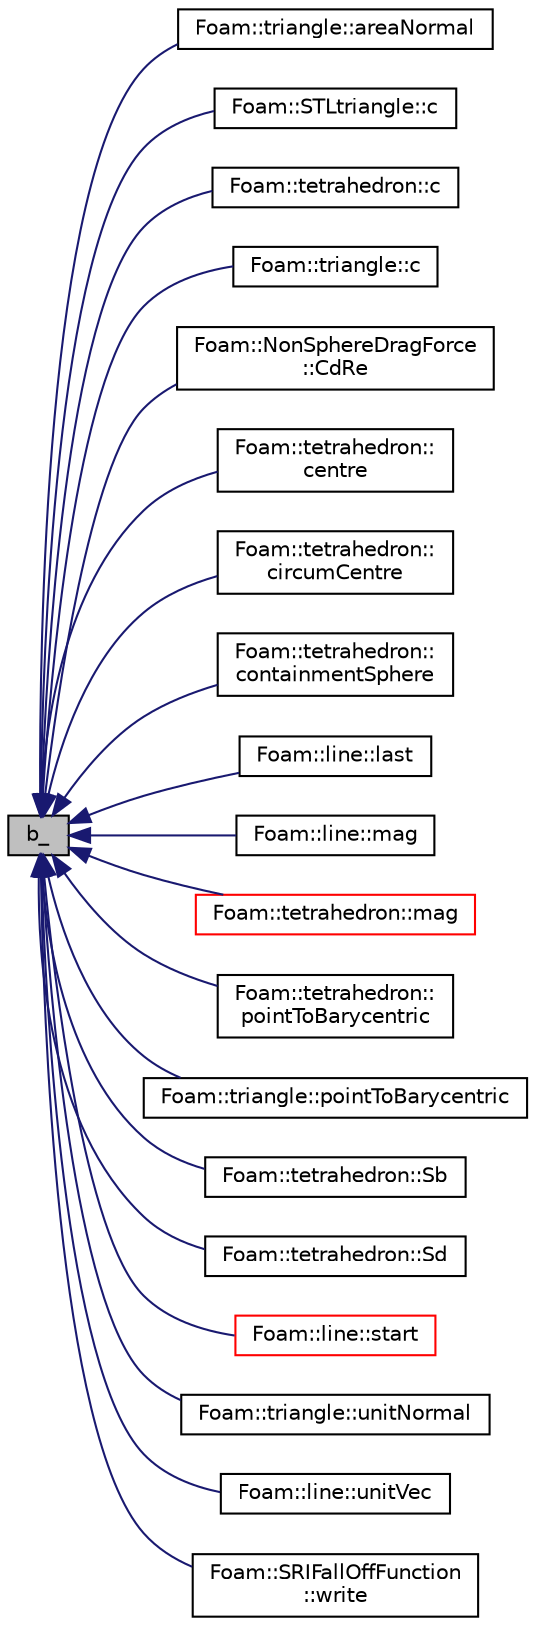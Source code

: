 digraph "b_"
{
  bgcolor="transparent";
  edge [fontname="Helvetica",fontsize="10",labelfontname="Helvetica",labelfontsize="10"];
  node [fontname="Helvetica",fontsize="10",shape=record];
  rankdir="LR";
  Node1 [label="b_",height=0.2,width=0.4,color="black", fillcolor="grey75", style="filled" fontcolor="black"];
  Node1 -> Node2 [dir="back",color="midnightblue",fontsize="10",style="solid",fontname="Helvetica"];
  Node2 [label="Foam::triangle::areaNormal",height=0.2,width=0.4,color="black",URL="$classFoam_1_1triangle.html#aa7633a937289bb5e6cef7a307f3c8239",tooltip="The area normal - with magnitude equal to area of triangle. "];
  Node1 -> Node3 [dir="back",color="midnightblue",fontsize="10",style="solid",fontname="Helvetica"];
  Node3 [label="Foam::STLtriangle::c",height=0.2,width=0.4,color="black",URL="$classFoam_1_1STLtriangle.html#a2299af60ccccd98c582b8338062228f7"];
  Node1 -> Node4 [dir="back",color="midnightblue",fontsize="10",style="solid",fontname="Helvetica"];
  Node4 [label="Foam::tetrahedron::c",height=0.2,width=0.4,color="black",URL="$classFoam_1_1tetrahedron.html#aee18131566a28a132fb3180ba8c5db23"];
  Node1 -> Node5 [dir="back",color="midnightblue",fontsize="10",style="solid",fontname="Helvetica"];
  Node5 [label="Foam::triangle::c",height=0.2,width=0.4,color="black",URL="$classFoam_1_1triangle.html#aee18131566a28a132fb3180ba8c5db23",tooltip="Return third vertex. "];
  Node1 -> Node6 [dir="back",color="midnightblue",fontsize="10",style="solid",fontname="Helvetica"];
  Node6 [label="Foam::NonSphereDragForce\l::CdRe",height=0.2,width=0.4,color="black",URL="$classFoam_1_1NonSphereDragForce.html#a49c200fa507ca6a561eb06b8593ab091",tooltip="Drag coefficient multiplied by Reynolds number. "];
  Node1 -> Node7 [dir="back",color="midnightblue",fontsize="10",style="solid",fontname="Helvetica"];
  Node7 [label="Foam::tetrahedron::\lcentre",height=0.2,width=0.4,color="black",URL="$classFoam_1_1tetrahedron.html#aa827cbb8a8c37bb9d4e1ef7eaa234792",tooltip="Return centre (centroid) "];
  Node1 -> Node8 [dir="back",color="midnightblue",fontsize="10",style="solid",fontname="Helvetica"];
  Node8 [label="Foam::tetrahedron::\lcircumCentre",height=0.2,width=0.4,color="black",URL="$classFoam_1_1tetrahedron.html#a0f2f560f8f99c37df7ffdea01a22980f",tooltip="Return circum-centre. "];
  Node1 -> Node9 [dir="back",color="midnightblue",fontsize="10",style="solid",fontname="Helvetica"];
  Node9 [label="Foam::tetrahedron::\lcontainmentSphere",height=0.2,width=0.4,color="black",URL="$classFoam_1_1tetrahedron.html#a98235773e9056665aabcb40cb3b9110c",tooltip="Return (min)containment sphere, i.e. the smallest sphere with. "];
  Node1 -> Node10 [dir="back",color="midnightblue",fontsize="10",style="solid",fontname="Helvetica"];
  Node10 [label="Foam::line::last",height=0.2,width=0.4,color="black",URL="$classFoam_1_1line.html#aee292e8fe3a6f48654402b3f1faf026c",tooltip="Return last (second) point. "];
  Node1 -> Node11 [dir="back",color="midnightblue",fontsize="10",style="solid",fontname="Helvetica"];
  Node11 [label="Foam::line::mag",height=0.2,width=0.4,color="black",URL="$classFoam_1_1line.html#a3d026c3aee48e61452581e5633617d02",tooltip="Return scalar magnitude. "];
  Node1 -> Node12 [dir="back",color="midnightblue",fontsize="10",style="solid",fontname="Helvetica"];
  Node12 [label="Foam::tetrahedron::mag",height=0.2,width=0.4,color="red",URL="$classFoam_1_1tetrahedron.html#a3d026c3aee48e61452581e5633617d02",tooltip="Return volume. "];
  Node1 -> Node13 [dir="back",color="midnightblue",fontsize="10",style="solid",fontname="Helvetica"];
  Node13 [label="Foam::tetrahedron::\lpointToBarycentric",height=0.2,width=0.4,color="black",URL="$classFoam_1_1tetrahedron.html#abcb244a306626e0b8e2c8d37bb835ca4",tooltip="Calculate the barycentric coordinates from the given point. "];
  Node1 -> Node14 [dir="back",color="midnightblue",fontsize="10",style="solid",fontname="Helvetica"];
  Node14 [label="Foam::triangle::pointToBarycentric",height=0.2,width=0.4,color="black",URL="$classFoam_1_1triangle.html#aeee809b0099e0ddcd9b3a0f3f97b0bcd",tooltip="Calculate the barycentric coordinates from the given point. "];
  Node1 -> Node15 [dir="back",color="midnightblue",fontsize="10",style="solid",fontname="Helvetica"];
  Node15 [label="Foam::tetrahedron::Sb",height=0.2,width=0.4,color="black",URL="$classFoam_1_1tetrahedron.html#adcf3a162010529233d73c393bcaddcfb",tooltip="Face area normal for side b. "];
  Node1 -> Node16 [dir="back",color="midnightblue",fontsize="10",style="solid",fontname="Helvetica"];
  Node16 [label="Foam::tetrahedron::Sd",height=0.2,width=0.4,color="black",URL="$classFoam_1_1tetrahedron.html#aba63a50555b995f5ecfc61ec08fa699a",tooltip="Face area normal for side d. "];
  Node1 -> Node17 [dir="back",color="midnightblue",fontsize="10",style="solid",fontname="Helvetica"];
  Node17 [label="Foam::line::start",height=0.2,width=0.4,color="red",URL="$classFoam_1_1line.html#a064ea5f1013d2e9482fb85fa25b61501",tooltip="Return first point. "];
  Node1 -> Node18 [dir="back",color="midnightblue",fontsize="10",style="solid",fontname="Helvetica"];
  Node18 [label="Foam::triangle::unitNormal",height=0.2,width=0.4,color="black",URL="$classFoam_1_1triangle.html#af901a27ae8e2c25221a99c5901c807d2",tooltip="Return unit normal. "];
  Node1 -> Node19 [dir="back",color="midnightblue",fontsize="10",style="solid",fontname="Helvetica"];
  Node19 [label="Foam::line::unitVec",height=0.2,width=0.4,color="black",URL="$classFoam_1_1line.html#aab8a99466e0b666182f276ff3c0f2fe7",tooltip="Return the unit vector (start-to-end) "];
  Node1 -> Node20 [dir="back",color="midnightblue",fontsize="10",style="solid",fontname="Helvetica"];
  Node20 [label="Foam::SRIFallOffFunction\l::write",height=0.2,width=0.4,color="black",URL="$classFoam_1_1SRIFallOffFunction.html#a4bc86b48333705e13add9de0db8eebd3",tooltip="Write to stream. "];
}

